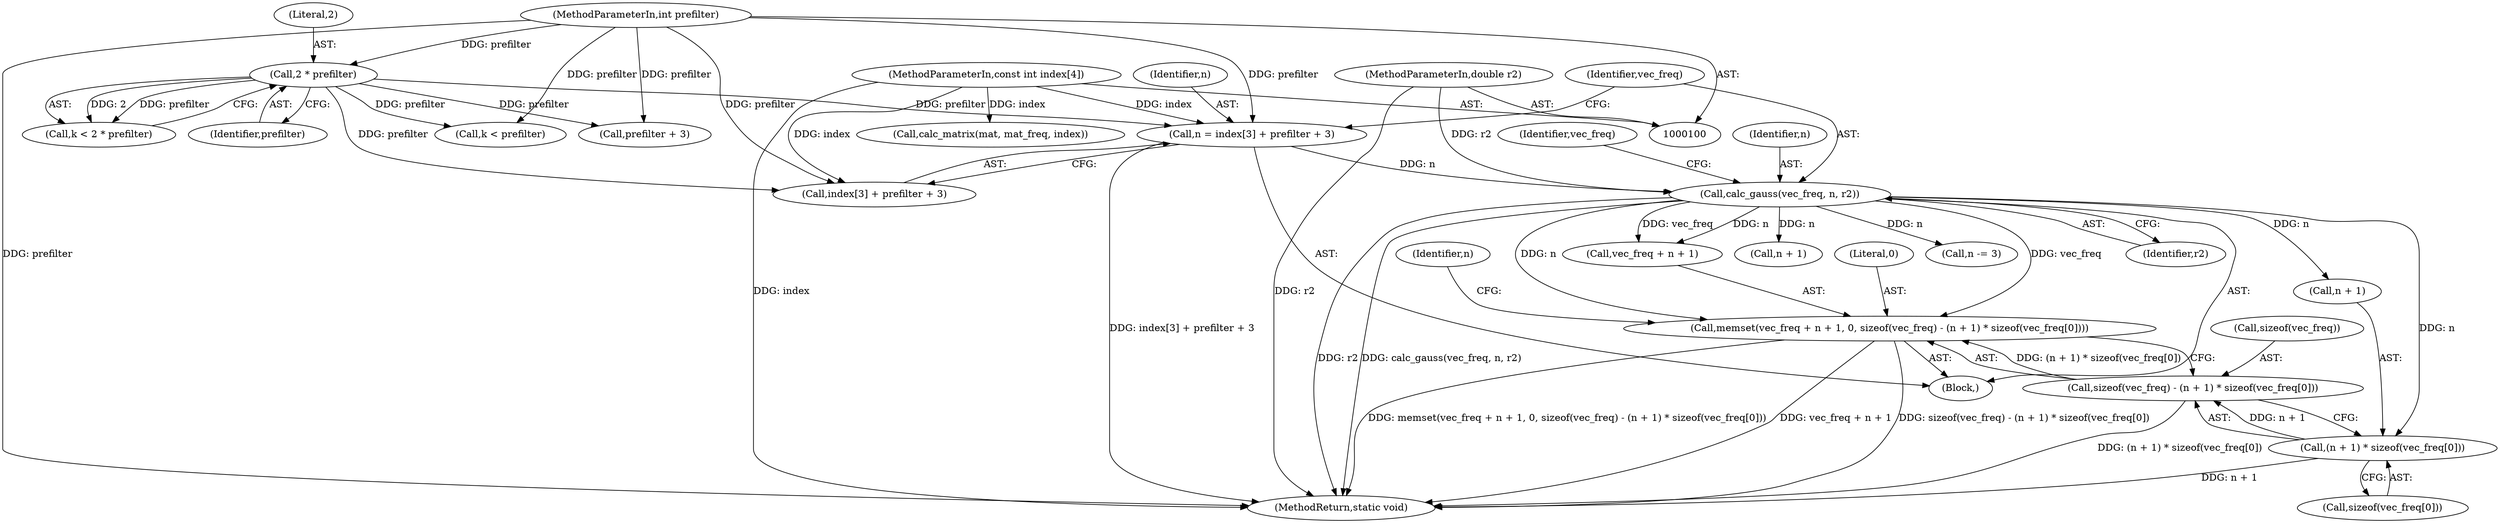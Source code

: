 digraph "0_libass_08e754612019ed84d1db0d1fc4f5798248decd75@API" {
"1000174" [label="(Call,memset(vec_freq + n + 1, 0, sizeof(vec_freq) - (n + 1) * sizeof(vec_freq[0])))"];
"1000170" [label="(Call,calc_gauss(vec_freq, n, r2))"];
"1000161" [label="(Call,n = index[3] + prefilter + 3)"];
"1000102" [label="(MethodParameterIn,const int index[4])"];
"1000151" [label="(Call,2 * prefilter)"];
"1000103" [label="(MethodParameterIn,int prefilter)"];
"1000104" [label="(MethodParameterIn,double r2)"];
"1000181" [label="(Call,sizeof(vec_freq) - (n + 1) * sizeof(vec_freq[0]))"];
"1000184" [label="(Call,(n + 1) * sizeof(vec_freq[0]))"];
"1000162" [label="(Identifier,n)"];
"1000180" [label="(Literal,0)"];
"1000104" [label="(MethodParameterIn,double r2)"];
"1000185" [label="(Call,n + 1)"];
"1000153" [label="(Identifier,prefilter)"];
"1000171" [label="(Identifier,vec_freq)"];
"1000176" [label="(Identifier,vec_freq)"];
"1000181" [label="(Call,sizeof(vec_freq) - (n + 1) * sizeof(vec_freq[0]))"];
"1000177" [label="(Call,n + 1)"];
"1000163" [label="(Call,index[3] + prefilter + 3)"];
"1000161" [label="(Call,n = index[3] + prefilter + 3)"];
"1000167" [label="(Call,prefilter + 3)"];
"1000170" [label="(Call,calc_gauss(vec_freq, n, r2))"];
"1000103" [label="(MethodParameterIn,int prefilter)"];
"1000174" [label="(Call,memset(vec_freq + n + 1, 0, sizeof(vec_freq) - (n + 1) * sizeof(vec_freq[0])))"];
"1000192" [label="(Call,n -= 3)"];
"1000151" [label="(Call,2 * prefilter)"];
"1000106" [label="(Block,)"];
"1000175" [label="(Call,vec_freq + n + 1)"];
"1000188" [label="(Call,sizeof(vec_freq[0]))"];
"1000218" [label="(Call,calc_matrix(mat, mat_freq, index))"];
"1000193" [label="(Identifier,n)"];
"1000149" [label="(Call,k < 2 * prefilter)"];
"1000173" [label="(Identifier,r2)"];
"1000102" [label="(MethodParameterIn,const int index[4])"];
"1000182" [label="(Call,sizeof(vec_freq))"];
"1000172" [label="(Identifier,n)"];
"1000184" [label="(Call,(n + 1) * sizeof(vec_freq[0]))"];
"1000299" [label="(MethodReturn,static void)"];
"1000204" [label="(Call,k < prefilter)"];
"1000152" [label="(Literal,2)"];
"1000174" -> "1000106"  [label="AST: "];
"1000174" -> "1000181"  [label="CFG: "];
"1000175" -> "1000174"  [label="AST: "];
"1000180" -> "1000174"  [label="AST: "];
"1000181" -> "1000174"  [label="AST: "];
"1000193" -> "1000174"  [label="CFG: "];
"1000174" -> "1000299"  [label="DDG: sizeof(vec_freq) - (n + 1) * sizeof(vec_freq[0])"];
"1000174" -> "1000299"  [label="DDG: memset(vec_freq + n + 1, 0, sizeof(vec_freq) - (n + 1) * sizeof(vec_freq[0]))"];
"1000174" -> "1000299"  [label="DDG: vec_freq + n + 1"];
"1000170" -> "1000174"  [label="DDG: vec_freq"];
"1000170" -> "1000174"  [label="DDG: n"];
"1000181" -> "1000174"  [label="DDG: (n + 1) * sizeof(vec_freq[0])"];
"1000170" -> "1000106"  [label="AST: "];
"1000170" -> "1000173"  [label="CFG: "];
"1000171" -> "1000170"  [label="AST: "];
"1000172" -> "1000170"  [label="AST: "];
"1000173" -> "1000170"  [label="AST: "];
"1000176" -> "1000170"  [label="CFG: "];
"1000170" -> "1000299"  [label="DDG: calc_gauss(vec_freq, n, r2)"];
"1000170" -> "1000299"  [label="DDG: r2"];
"1000161" -> "1000170"  [label="DDG: n"];
"1000104" -> "1000170"  [label="DDG: r2"];
"1000170" -> "1000175"  [label="DDG: vec_freq"];
"1000170" -> "1000175"  [label="DDG: n"];
"1000170" -> "1000177"  [label="DDG: n"];
"1000170" -> "1000184"  [label="DDG: n"];
"1000170" -> "1000185"  [label="DDG: n"];
"1000170" -> "1000192"  [label="DDG: n"];
"1000161" -> "1000106"  [label="AST: "];
"1000161" -> "1000163"  [label="CFG: "];
"1000162" -> "1000161"  [label="AST: "];
"1000163" -> "1000161"  [label="AST: "];
"1000171" -> "1000161"  [label="CFG: "];
"1000161" -> "1000299"  [label="DDG: index[3] + prefilter + 3"];
"1000102" -> "1000161"  [label="DDG: index"];
"1000151" -> "1000161"  [label="DDG: prefilter"];
"1000103" -> "1000161"  [label="DDG: prefilter"];
"1000102" -> "1000100"  [label="AST: "];
"1000102" -> "1000299"  [label="DDG: index"];
"1000102" -> "1000163"  [label="DDG: index"];
"1000102" -> "1000218"  [label="DDG: index"];
"1000151" -> "1000149"  [label="AST: "];
"1000151" -> "1000153"  [label="CFG: "];
"1000152" -> "1000151"  [label="AST: "];
"1000153" -> "1000151"  [label="AST: "];
"1000149" -> "1000151"  [label="CFG: "];
"1000151" -> "1000149"  [label="DDG: 2"];
"1000151" -> "1000149"  [label="DDG: prefilter"];
"1000103" -> "1000151"  [label="DDG: prefilter"];
"1000151" -> "1000163"  [label="DDG: prefilter"];
"1000151" -> "1000167"  [label="DDG: prefilter"];
"1000151" -> "1000204"  [label="DDG: prefilter"];
"1000103" -> "1000100"  [label="AST: "];
"1000103" -> "1000299"  [label="DDG: prefilter"];
"1000103" -> "1000163"  [label="DDG: prefilter"];
"1000103" -> "1000167"  [label="DDG: prefilter"];
"1000103" -> "1000204"  [label="DDG: prefilter"];
"1000104" -> "1000100"  [label="AST: "];
"1000104" -> "1000299"  [label="DDG: r2"];
"1000181" -> "1000184"  [label="CFG: "];
"1000182" -> "1000181"  [label="AST: "];
"1000184" -> "1000181"  [label="AST: "];
"1000181" -> "1000299"  [label="DDG: (n + 1) * sizeof(vec_freq[0])"];
"1000184" -> "1000181"  [label="DDG: n + 1"];
"1000184" -> "1000188"  [label="CFG: "];
"1000185" -> "1000184"  [label="AST: "];
"1000188" -> "1000184"  [label="AST: "];
"1000184" -> "1000299"  [label="DDG: n + 1"];
}
